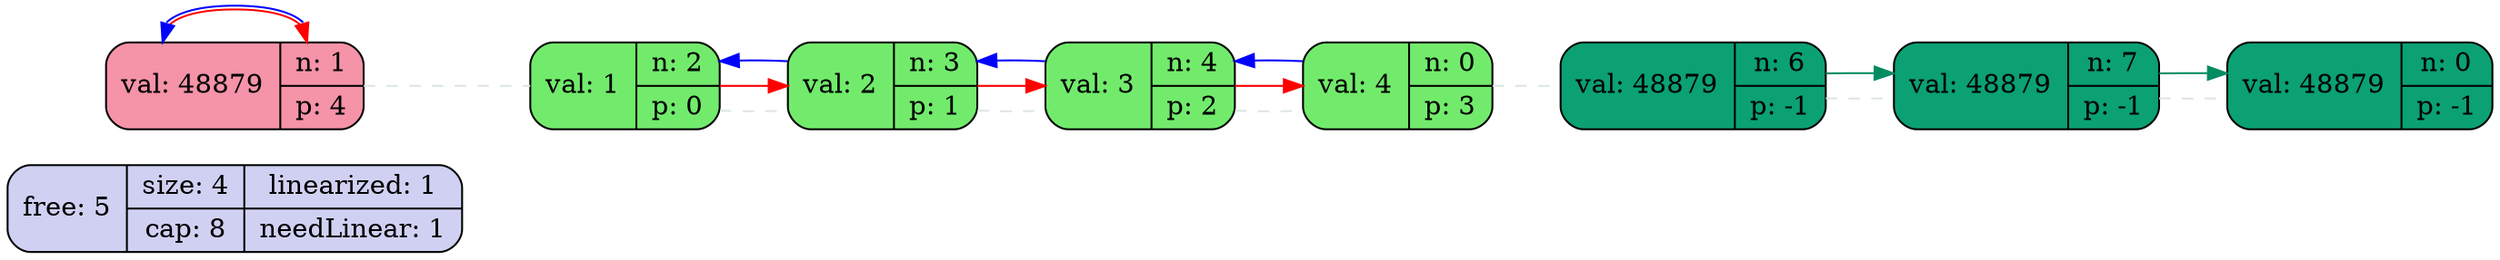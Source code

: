 digraph structs {
	rankdir=LR;
	info[shape=record, style="rounded, filled", fillcolor="#d0d1f2", label="{{free: 5} |                     {size: 4 | cap: 8} | {linearized: 1 |needLinear: 1} }"];
	label0[shape=record, style="rounded, filled", fillcolor="#f593a8", label="{val: 48879 | {n: 1 | p: 4} }"];
	label1[shape=record, style="rounded, filled", fillcolor="#72eb6c", label="{val: 1 | {n: 2 | p: 0} }"];
	label2[shape=record, style="rounded, filled", fillcolor="#72eb6c", label="{val: 2 | {n: 3 | p: 1} }"];
	label3[shape=record, style="rounded, filled", fillcolor="#72eb6c", label="{val: 3 | {n: 4 | p: 2} }"];
	label4[shape=record, style="rounded, filled", fillcolor="#72eb6c", label="{val: 4 | {n: 0 | p: 3} }"];
	label5[shape=record, style="rounded, filled", fillcolor="#0ba172", label="{val: 48879 | {n: 6 | p: -1} }"];
	label6[shape=record, style="rounded, filled", fillcolor="#0ba172", label="{val: 48879 | {n: 7 | p: -1} }"];
	label7[shape=record, style="rounded, filled", fillcolor="#0ba172", label="{val: 48879 | {n: 0 | p: -1} }"];
	label0->label1 [color="#dce6e3", style="dashed",arrowhead="none"]	label1->label2 [color="#dce6e3", style="dashed",arrowhead="none"]	label2->label3 [color="#dce6e3", style="dashed",arrowhead="none"]	label3->label4 [color="#dce6e3", style="dashed",arrowhead="none"]	label4->label5 [color="#dce6e3", style="dashed",arrowhead="none"]	label5->label6 [color="#dce6e3", style="dashed",arrowhead="none"]	label6->label7 [color="#dce6e3", style="dashed",arrowhead="none"]	label0->label0 [dir=both, color="red:blue"]
	label1->label2 [color="red"]
	label2->label3 [color="red"]
	label2->label1 [color="blue"]
	label3->label4 [color="red"]
	label3->label2 [color="blue"]
	label4->label3 [color="blue"]
	label5->label6 [color="#038c61"]
	label6->label7 [color="#038c61"]
}